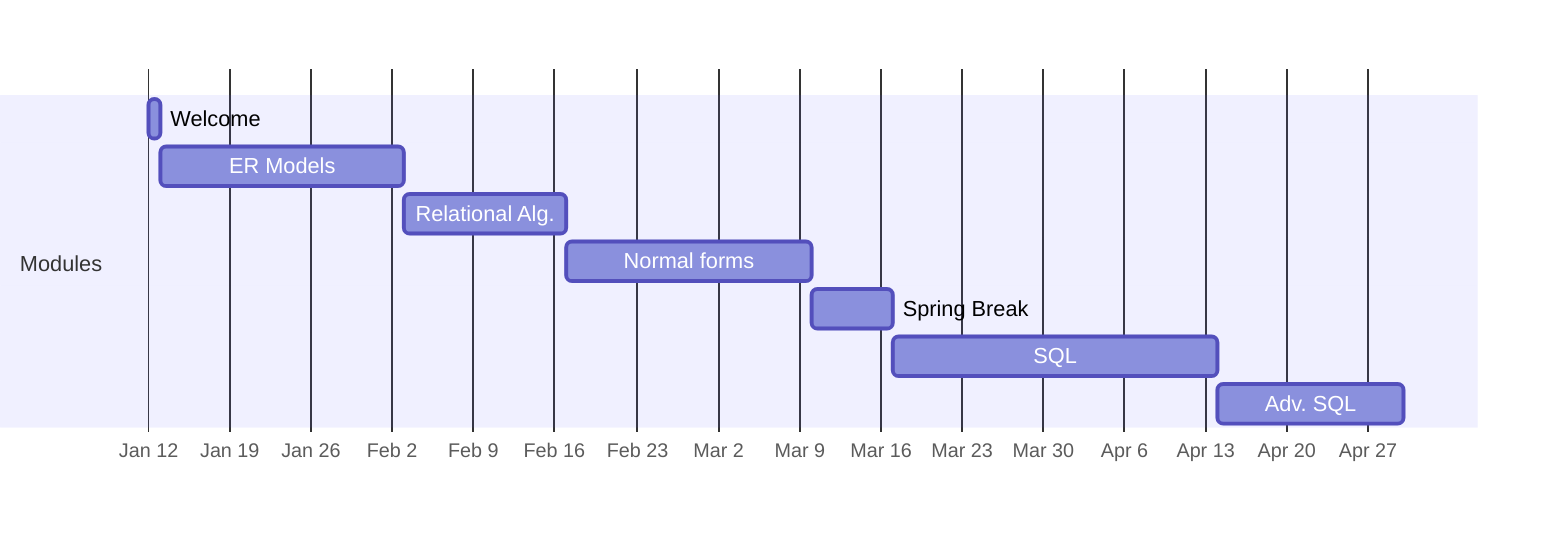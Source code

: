 gantt
    dateFormat YYYY-MM-DD
    axisFormat %b %e
    todayMarker stroke-width:7px,stroke:#FFB300,opacity:0.5

    section Modules
    Welcome : m0, 2025-01-12, 2025-01-13
    ER Models : m1, 2025-01-13, 2025-02-03
    Relational Alg. : m2, 2025-02-03, 2025-02-17
    Normal forms : m3, 2025-02-17, 2025-03-10
    Spring Break : m4, 2025-03-10, 2025-03-17
    SQL : m5, 2025-03-17, 2025-04-14
    Adv. SQL : m6, 2025-04-14, 2025-04-30